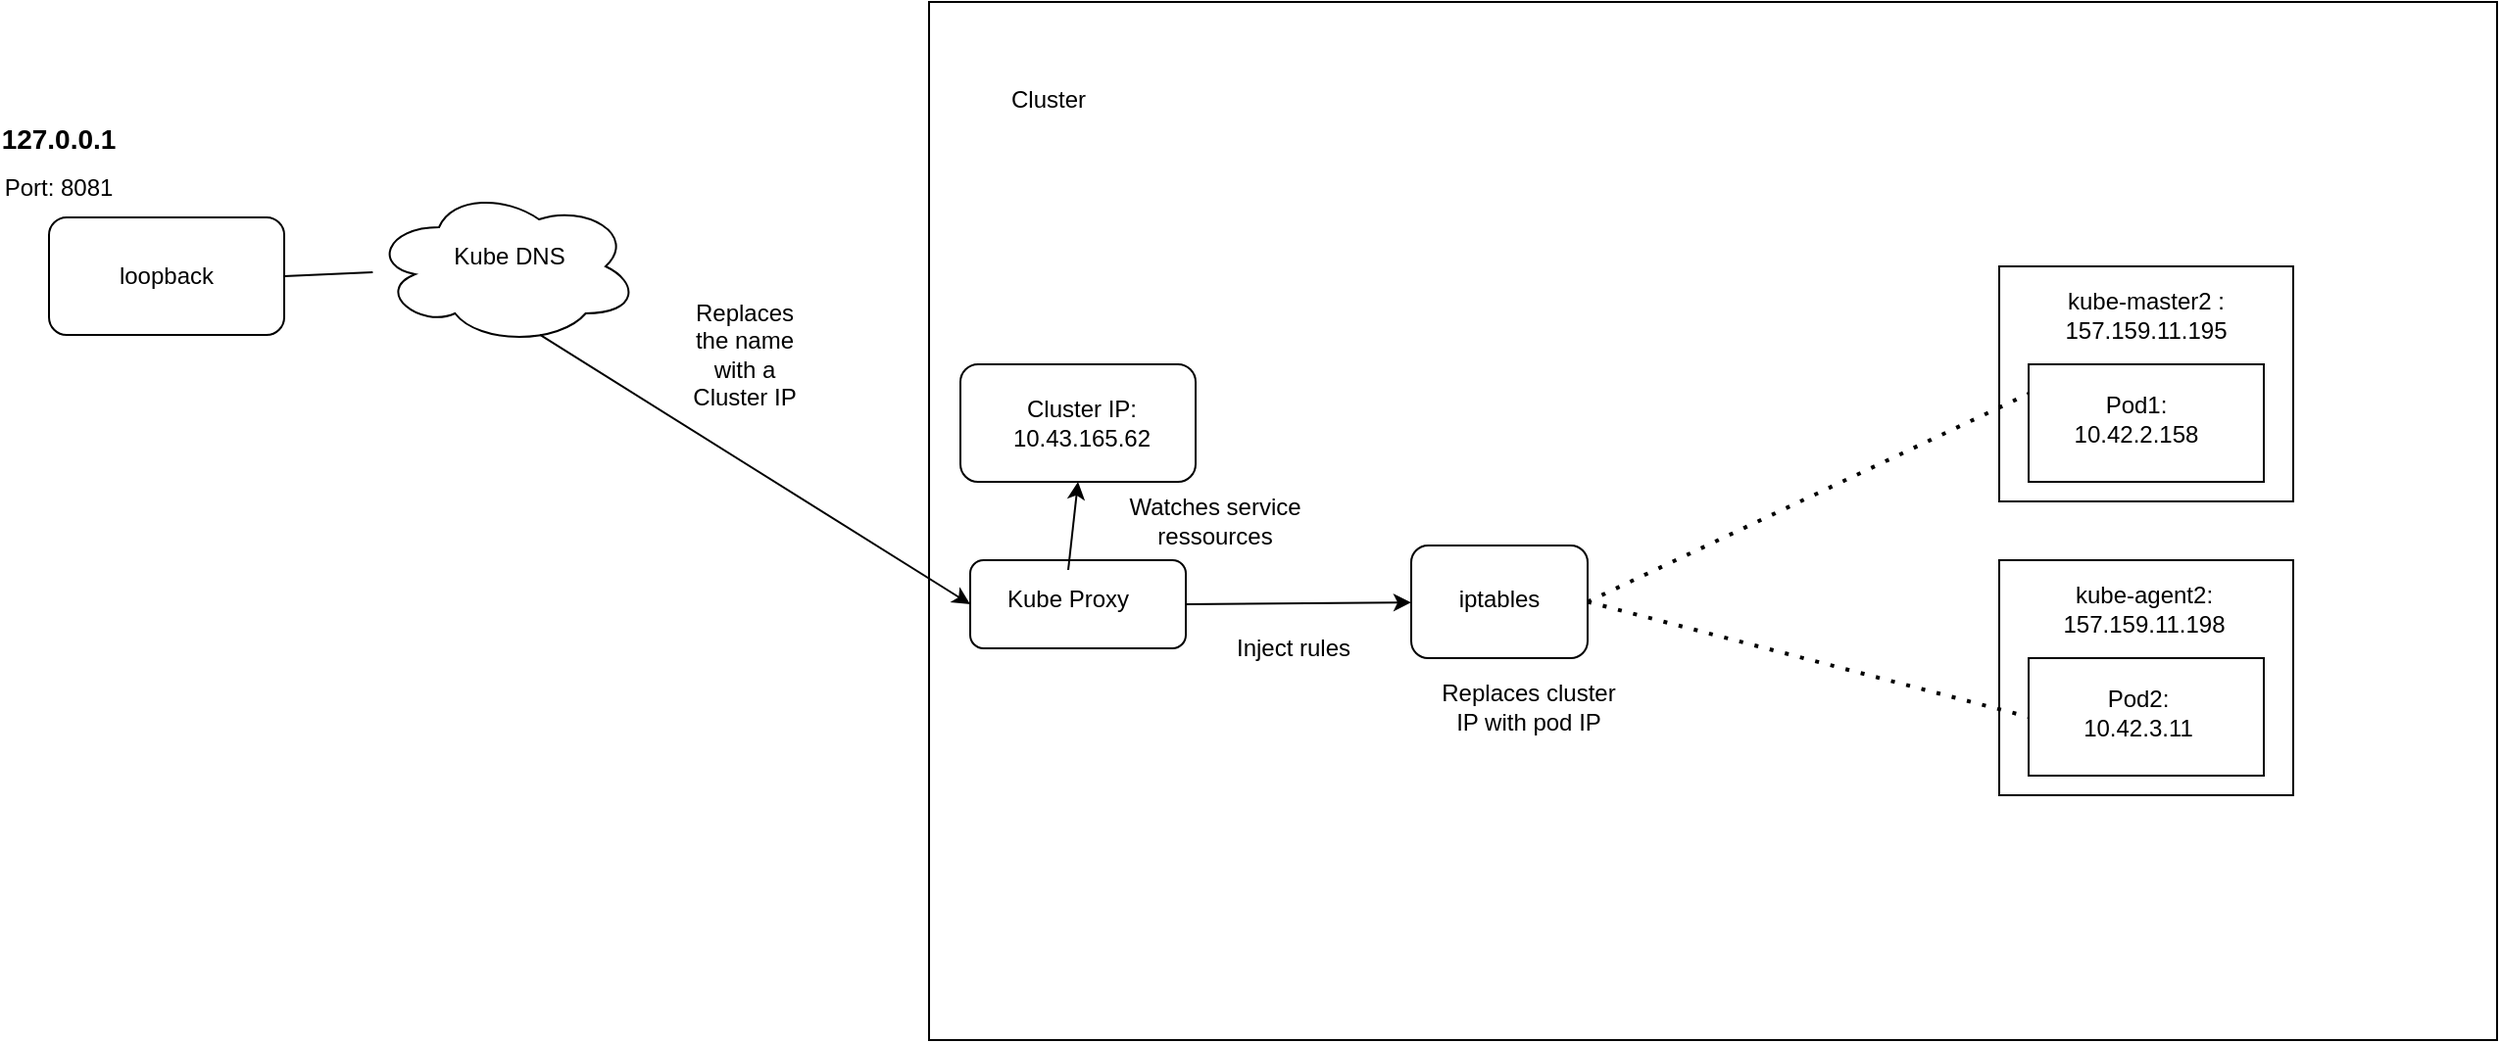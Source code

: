 <mxfile version="26.0.6">
  <diagram name="Page-1" id="5GzauYMWyunE17twXkIC">
    <mxGraphModel dx="2150" dy="763" grid="1" gridSize="10" guides="1" tooltips="1" connect="1" arrows="1" fold="1" page="1" pageScale="1" pageWidth="827" pageHeight="1169" math="0" shadow="0">
      <root>
        <mxCell id="0" />
        <mxCell id="1" parent="0" />
        <mxCell id="n0eRdrRnJ4e8vzkCqtoB-21" value="Text" style="text;html=1;align=center;verticalAlign=middle;whiteSpace=wrap;rounded=0;" parent="1" vertex="1">
          <mxGeometry x="-20" y="130" width="60" height="30" as="geometry" />
        </mxCell>
        <mxCell id="n0eRdrRnJ4e8vzkCqtoB-23" value="loopback" style="rounded=1;whiteSpace=wrap;html=1;" parent="1" vertex="1">
          <mxGeometry x="-35" y="115" width="120" height="60" as="geometry" />
        </mxCell>
        <mxCell id="n0eRdrRnJ4e8vzkCqtoB-31" value="" style="endArrow=none;html=1;rounded=0;exitX=1;exitY=0.5;exitDx=0;exitDy=0;" parent="1" source="n0eRdrRnJ4e8vzkCqtoB-23" target="HWoDKfjhivn7l8IyEwLp-20" edge="1">
          <mxGeometry width="50" height="50" relative="1" as="geometry">
            <mxPoint x="140" y="225" as="sourcePoint" />
            <mxPoint x="140" y="145" as="targetPoint" />
          </mxGeometry>
        </mxCell>
        <mxCell id="n0eRdrRnJ4e8vzkCqtoB-37" value="&lt;b&gt;&lt;font style=&quot;font-size: 14px;&quot;&gt;127.0.0.1&lt;/font&gt;&lt;/b&gt;" style="text;html=1;align=center;verticalAlign=middle;whiteSpace=wrap;rounded=0;" parent="1" vertex="1">
          <mxGeometry x="-60" y="60" width="60" height="30" as="geometry" />
        </mxCell>
        <mxCell id="DnKfh_ipyuSeufd-dQkW-18" value="Port: 8081" style="text;html=1;align=center;verticalAlign=middle;whiteSpace=wrap;rounded=0;" parent="1" vertex="1">
          <mxGeometry x="-60" y="85" width="60" height="30" as="geometry" />
        </mxCell>
        <mxCell id="HWoDKfjhivn7l8IyEwLp-1" value="" style="rounded=0;whiteSpace=wrap;html=1;movable=0;resizable=0;rotatable=0;deletable=0;editable=0;locked=1;connectable=0;" parent="1" vertex="1">
          <mxGeometry x="414" y="5" width="800" height="530" as="geometry" />
        </mxCell>
        <mxCell id="HWoDKfjhivn7l8IyEwLp-2" value="" style="rounded=0;whiteSpace=wrap;html=1;" parent="1" vertex="1">
          <mxGeometry x="960" y="140" width="150" height="120" as="geometry" />
        </mxCell>
        <mxCell id="HWoDKfjhivn7l8IyEwLp-3" value="&lt;div&gt;&lt;span style=&quot;background-color: transparent; color: light-dark(rgb(0, 0, 0), rgb(255, 255, 255));&quot;&gt;kube-master2 :&lt;/span&gt;&lt;/div&gt;&lt;div&gt;&lt;span style=&quot;background-color: transparent; color: light-dark(rgb(0, 0, 0), rgb(255, 255, 255));&quot;&gt;157.159.11.195&lt;/span&gt;&lt;/div&gt;" style="text;html=1;align=center;verticalAlign=middle;whiteSpace=wrap;rounded=0;" parent="1" vertex="1">
          <mxGeometry x="990" y="150" width="90" height="30" as="geometry" />
        </mxCell>
        <mxCell id="HWoDKfjhivn7l8IyEwLp-4" value="" style="rounded=0;whiteSpace=wrap;html=1;" parent="1" vertex="1">
          <mxGeometry x="975" y="190" width="120" height="60" as="geometry" />
        </mxCell>
        <mxCell id="HWoDKfjhivn7l8IyEwLp-5" value="Pod1:&lt;div&gt;10.42.2.158&lt;/div&gt;" style="text;html=1;align=center;verticalAlign=middle;whiteSpace=wrap;rounded=0;" parent="1" vertex="1">
          <mxGeometry x="990" y="195" width="80" height="45" as="geometry" />
        </mxCell>
        <mxCell id="HWoDKfjhivn7l8IyEwLp-6" value="" style="rounded=0;whiteSpace=wrap;html=1;" parent="1" vertex="1">
          <mxGeometry x="960" y="290" width="150" height="120" as="geometry" />
        </mxCell>
        <mxCell id="HWoDKfjhivn7l8IyEwLp-7" value="&lt;div&gt;kube-agent2:&lt;/div&gt;&lt;div&gt;157.159.11.198&lt;/div&gt;" style="text;html=1;align=center;verticalAlign=middle;whiteSpace=wrap;rounded=0;" parent="1" vertex="1">
          <mxGeometry x="989" y="300" width="90" height="30" as="geometry" />
        </mxCell>
        <mxCell id="HWoDKfjhivn7l8IyEwLp-8" value="" style="rounded=0;whiteSpace=wrap;html=1;" parent="1" vertex="1">
          <mxGeometry x="975" y="340" width="120" height="60" as="geometry" />
        </mxCell>
        <mxCell id="HWoDKfjhivn7l8IyEwLp-9" value="Pod2:&lt;div&gt;10.42.3.11&lt;/div&gt;" style="text;html=1;align=center;verticalAlign=middle;whiteSpace=wrap;rounded=0;" parent="1" vertex="1">
          <mxGeometry x="991" y="345" width="80" height="45" as="geometry" />
        </mxCell>
        <mxCell id="HWoDKfjhivn7l8IyEwLp-15" value="" style="rounded=1;whiteSpace=wrap;html=1;" parent="1" vertex="1">
          <mxGeometry x="430" y="190" width="120" height="60" as="geometry" />
        </mxCell>
        <mxCell id="HWoDKfjhivn7l8IyEwLp-16" value="Cluster IP:&lt;div&gt;10.43.165.62&lt;/div&gt;" style="text;html=1;align=center;verticalAlign=middle;whiteSpace=wrap;rounded=0;" parent="1" vertex="1">
          <mxGeometry x="454" y="205" width="76" height="30" as="geometry" />
        </mxCell>
        <mxCell id="HWoDKfjhivn7l8IyEwLp-20" value="" style="ellipse;shape=cloud;whiteSpace=wrap;html=1;" parent="1" vertex="1">
          <mxGeometry x="130" y="100" width="136" height="80" as="geometry" />
        </mxCell>
        <mxCell id="HWoDKfjhivn7l8IyEwLp-21" value="Kube DNS" style="text;html=1;align=center;verticalAlign=middle;whiteSpace=wrap;rounded=0;" parent="1" vertex="1">
          <mxGeometry x="160" y="120" width="80" height="30" as="geometry" />
        </mxCell>
        <mxCell id="HWoDKfjhivn7l8IyEwLp-22" value="Cluster" style="text;html=1;align=center;verticalAlign=middle;whiteSpace=wrap;rounded=0;" parent="1" vertex="1">
          <mxGeometry x="445" y="40" width="60" height="30" as="geometry" />
        </mxCell>
        <mxCell id="HWoDKfjhivn7l8IyEwLp-23" value="" style="endArrow=classic;html=1;rounded=0;exitX=0.629;exitY=0.937;exitDx=0;exitDy=0;exitPerimeter=0;entryX=0;entryY=0.5;entryDx=0;entryDy=0;" parent="1" source="HWoDKfjhivn7l8IyEwLp-20" target="HWoDKfjhivn7l8IyEwLp-26" edge="1">
          <mxGeometry width="50" height="50" relative="1" as="geometry">
            <mxPoint x="590" y="240" as="sourcePoint" />
            <mxPoint x="640" y="190" as="targetPoint" />
          </mxGeometry>
        </mxCell>
        <mxCell id="HWoDKfjhivn7l8IyEwLp-24" value="Replaces the name with a Cluster IP" style="text;html=1;align=center;verticalAlign=middle;whiteSpace=wrap;rounded=0;" parent="1" vertex="1">
          <mxGeometry x="290" y="170" width="60" height="30" as="geometry" />
        </mxCell>
        <mxCell id="HWoDKfjhivn7l8IyEwLp-26" value="" style="rounded=1;whiteSpace=wrap;html=1;" parent="1" vertex="1">
          <mxGeometry x="435" y="290" width="110" height="45" as="geometry" />
        </mxCell>
        <mxCell id="HWoDKfjhivn7l8IyEwLp-27" value="Kube Proxy" style="text;html=1;align=center;verticalAlign=middle;whiteSpace=wrap;rounded=0;" parent="1" vertex="1">
          <mxGeometry x="445" y="295" width="80" height="30" as="geometry" />
        </mxCell>
        <mxCell id="HWoDKfjhivn7l8IyEwLp-31" value="Watches service ressources" style="text;html=1;align=center;verticalAlign=middle;whiteSpace=wrap;rounded=0;" parent="1" vertex="1">
          <mxGeometry x="510" y="255" width="100" height="30" as="geometry" />
        </mxCell>
        <mxCell id="HWoDKfjhivn7l8IyEwLp-34" value="" style="endArrow=classic;html=1;rounded=0;exitX=1;exitY=0.5;exitDx=0;exitDy=0;" parent="1" source="HWoDKfjhivn7l8IyEwLp-26" target="HWoDKfjhivn7l8IyEwLp-35" edge="1">
          <mxGeometry width="50" height="50" relative="1" as="geometry">
            <mxPoint x="630" y="250" as="sourcePoint" />
            <mxPoint x="680" y="200" as="targetPoint" />
          </mxGeometry>
        </mxCell>
        <mxCell id="HWoDKfjhivn7l8IyEwLp-35" value="" style="rounded=1;whiteSpace=wrap;html=1;" parent="1" vertex="1">
          <mxGeometry x="660" y="282.5" width="90" height="57.5" as="geometry" />
        </mxCell>
        <mxCell id="HWoDKfjhivn7l8IyEwLp-36" value="Inject rules" style="text;html=1;align=center;verticalAlign=middle;whiteSpace=wrap;rounded=0;" parent="1" vertex="1">
          <mxGeometry x="550" y="320" width="100" height="30" as="geometry" />
        </mxCell>
        <mxCell id="HWoDKfjhivn7l8IyEwLp-37" value="" style="endArrow=classic;html=1;rounded=0;exitX=0.5;exitY=0;exitDx=0;exitDy=0;entryX=0.5;entryY=1;entryDx=0;entryDy=0;" parent="1" source="HWoDKfjhivn7l8IyEwLp-27" target="HWoDKfjhivn7l8IyEwLp-15" edge="1">
          <mxGeometry width="50" height="50" relative="1" as="geometry">
            <mxPoint x="630" y="250" as="sourcePoint" />
            <mxPoint x="680" y="200" as="targetPoint" />
          </mxGeometry>
        </mxCell>
        <mxCell id="HWoDKfjhivn7l8IyEwLp-38" value="iptables" style="text;html=1;align=center;verticalAlign=middle;whiteSpace=wrap;rounded=0;" parent="1" vertex="1">
          <mxGeometry x="675" y="295" width="60" height="30" as="geometry" />
        </mxCell>
        <mxCell id="HWoDKfjhivn7l8IyEwLp-39" style="edgeStyle=orthogonalEdgeStyle;rounded=0;orthogonalLoop=1;jettySize=auto;html=1;exitX=0.5;exitY=1;exitDx=0;exitDy=0;" parent="1" source="HWoDKfjhivn7l8IyEwLp-38" target="HWoDKfjhivn7l8IyEwLp-38" edge="1">
          <mxGeometry relative="1" as="geometry" />
        </mxCell>
        <mxCell id="HWoDKfjhivn7l8IyEwLp-40" value="Replaces cluster IP with pod IP" style="text;html=1;align=center;verticalAlign=middle;whiteSpace=wrap;rounded=0;" parent="1" vertex="1">
          <mxGeometry x="670" y="350" width="100" height="30" as="geometry" />
        </mxCell>
        <mxCell id="HWoDKfjhivn7l8IyEwLp-41" value="" style="endArrow=none;dashed=1;html=1;dashPattern=1 3;strokeWidth=2;rounded=0;exitX=1;exitY=0.5;exitDx=0;exitDy=0;entryX=0;entryY=0.25;entryDx=0;entryDy=0;" parent="1" source="HWoDKfjhivn7l8IyEwLp-35" target="HWoDKfjhivn7l8IyEwLp-4" edge="1">
          <mxGeometry width="50" height="50" relative="1" as="geometry">
            <mxPoint x="760" y="396.875" as="sourcePoint" />
            <mxPoint x="690" y="300" as="targetPoint" />
          </mxGeometry>
        </mxCell>
        <mxCell id="HWoDKfjhivn7l8IyEwLp-42" value="" style="endArrow=none;dashed=1;html=1;dashPattern=1 3;strokeWidth=2;rounded=0;exitX=1;exitY=0.5;exitDx=0;exitDy=0;entryX=0;entryY=0.5;entryDx=0;entryDy=0;" parent="1" source="HWoDKfjhivn7l8IyEwLp-35" target="HWoDKfjhivn7l8IyEwLp-8" edge="1">
          <mxGeometry width="50" height="50" relative="1" as="geometry">
            <mxPoint x="760" y="396.875" as="sourcePoint" />
            <mxPoint x="850" y="300" as="targetPoint" />
          </mxGeometry>
        </mxCell>
      </root>
    </mxGraphModel>
  </diagram>
</mxfile>
